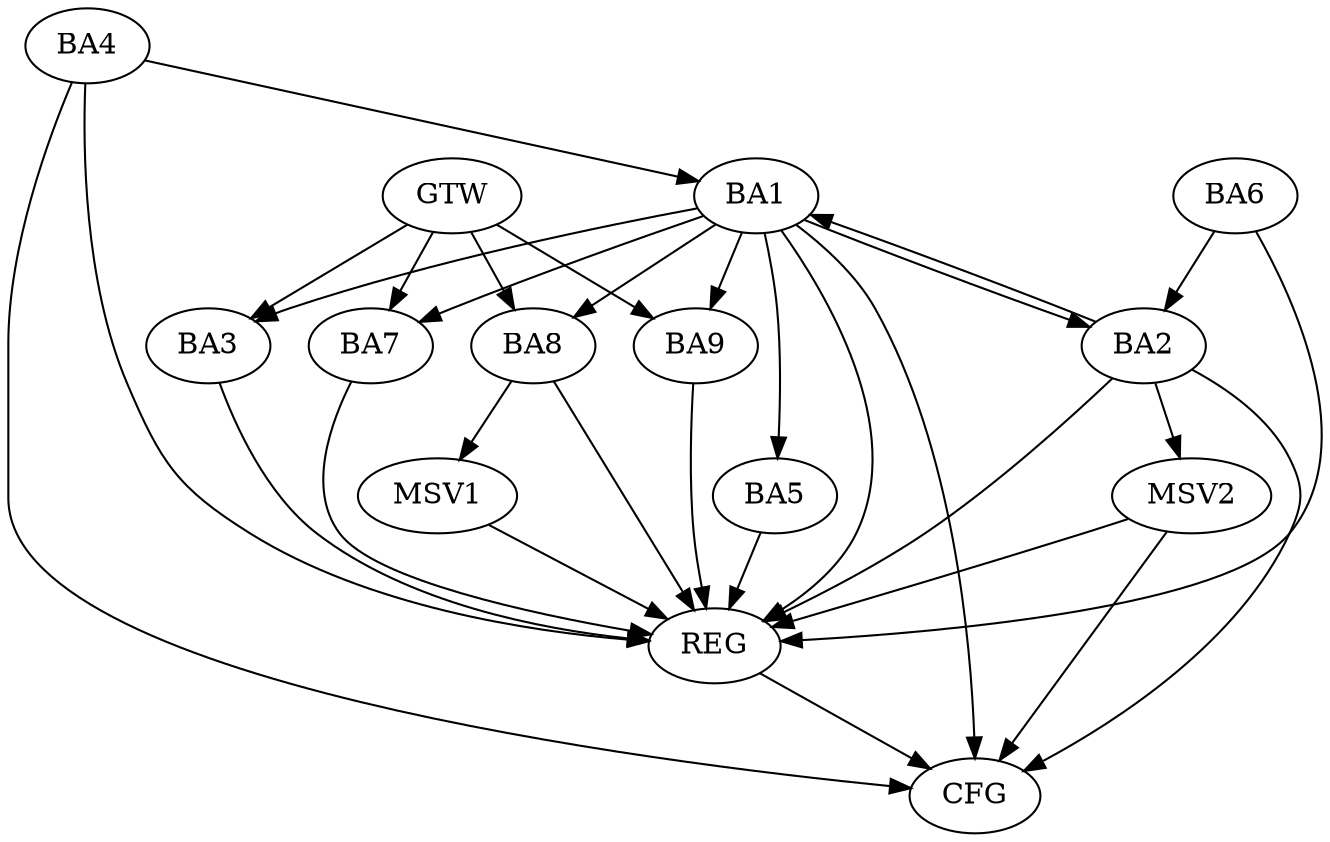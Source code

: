 strict digraph G {
  BA1 [ label="BA1" ];
  BA2 [ label="BA2" ];
  BA3 [ label="BA3" ];
  BA4 [ label="BA4" ];
  BA5 [ label="BA5" ];
  BA6 [ label="BA6" ];
  BA7 [ label="BA7" ];
  BA8 [ label="BA8" ];
  BA9 [ label="BA9" ];
  GTW [ label="GTW" ];
  REG [ label="REG" ];
  CFG [ label="CFG" ];
  MSV1 [ label="MSV1" ];
  MSV2 [ label="MSV2" ];
  BA1 -> BA2;
  BA2 -> BA1;
  BA4 -> BA1;
  BA6 -> BA2;
  GTW -> BA3;
  GTW -> BA7;
  GTW -> BA8;
  GTW -> BA9;
  BA1 -> REG;
  BA2 -> REG;
  BA3 -> REG;
  BA4 -> REG;
  BA5 -> REG;
  BA6 -> REG;
  BA7 -> REG;
  BA8 -> REG;
  BA9 -> REG;
  BA4 -> CFG;
  BA2 -> CFG;
  BA1 -> CFG;
  REG -> CFG;
  BA1 -> BA7;
  BA1 -> BA9;
  BA1 -> BA5;
  BA1 -> BA3;
  BA1 -> BA8;
  BA8 -> MSV1;
  MSV1 -> REG;
  BA2 -> MSV2;
  MSV2 -> REG;
  MSV2 -> CFG;
}
